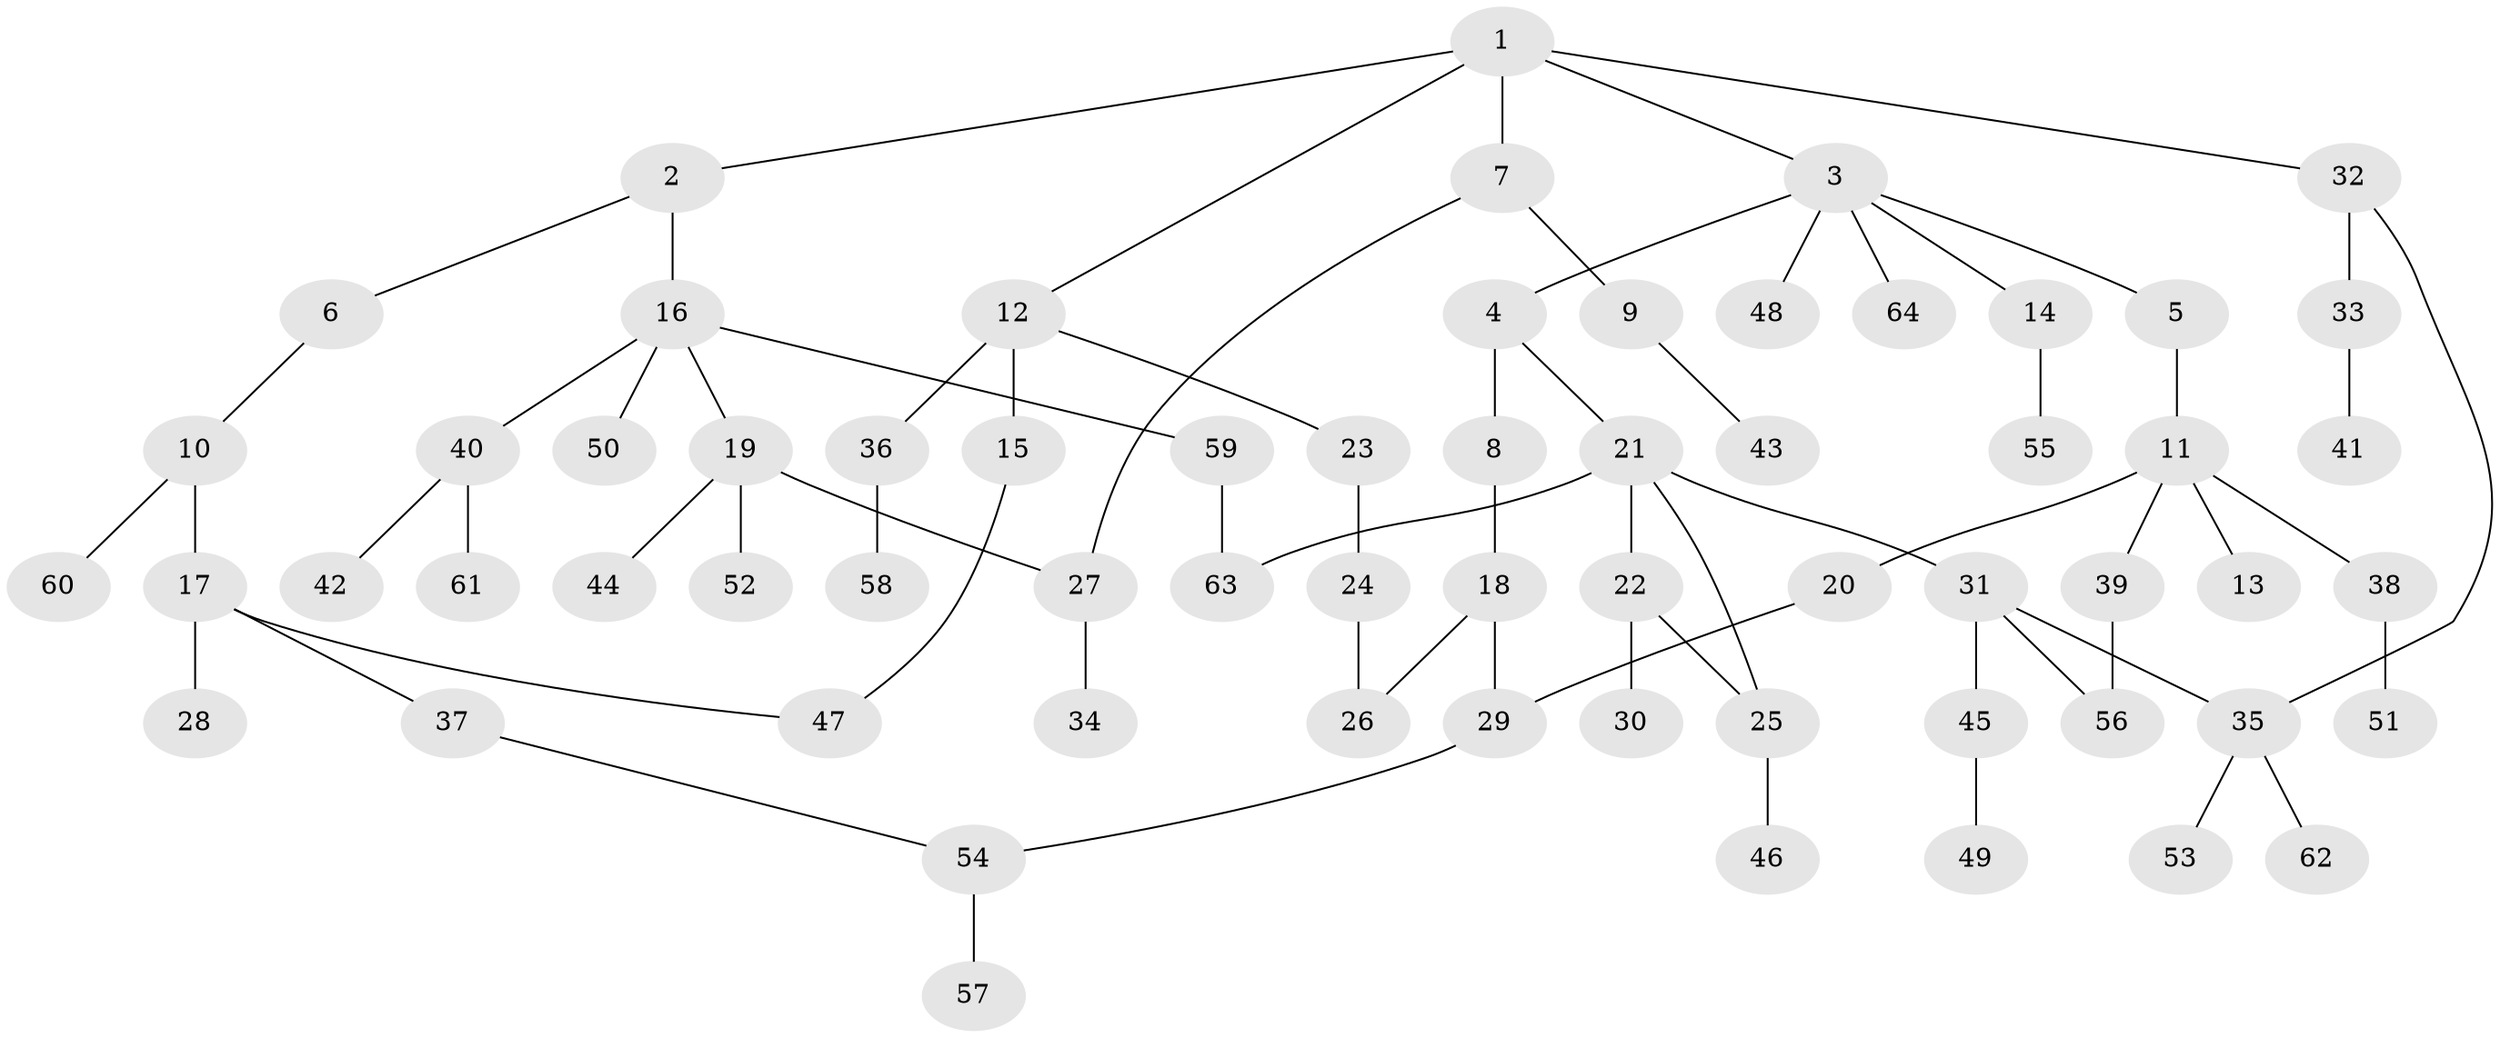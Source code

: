 // Generated by graph-tools (version 1.1) at 2025/49/03/09/25 03:49:21]
// undirected, 64 vertices, 72 edges
graph export_dot {
graph [start="1"]
  node [color=gray90,style=filled];
  1;
  2;
  3;
  4;
  5;
  6;
  7;
  8;
  9;
  10;
  11;
  12;
  13;
  14;
  15;
  16;
  17;
  18;
  19;
  20;
  21;
  22;
  23;
  24;
  25;
  26;
  27;
  28;
  29;
  30;
  31;
  32;
  33;
  34;
  35;
  36;
  37;
  38;
  39;
  40;
  41;
  42;
  43;
  44;
  45;
  46;
  47;
  48;
  49;
  50;
  51;
  52;
  53;
  54;
  55;
  56;
  57;
  58;
  59;
  60;
  61;
  62;
  63;
  64;
  1 -- 2;
  1 -- 3;
  1 -- 7;
  1 -- 12;
  1 -- 32;
  2 -- 6;
  2 -- 16;
  3 -- 4;
  3 -- 5;
  3 -- 14;
  3 -- 48;
  3 -- 64;
  4 -- 8;
  4 -- 21;
  5 -- 11;
  6 -- 10;
  7 -- 9;
  7 -- 27;
  8 -- 18;
  9 -- 43;
  10 -- 17;
  10 -- 60;
  11 -- 13;
  11 -- 20;
  11 -- 38;
  11 -- 39;
  12 -- 15;
  12 -- 23;
  12 -- 36;
  14 -- 55;
  15 -- 47;
  16 -- 19;
  16 -- 40;
  16 -- 50;
  16 -- 59;
  17 -- 28;
  17 -- 37;
  17 -- 47;
  18 -- 29;
  18 -- 26;
  19 -- 44;
  19 -- 52;
  19 -- 27;
  20 -- 29;
  21 -- 22;
  21 -- 31;
  21 -- 63;
  21 -- 25;
  22 -- 25;
  22 -- 30;
  23 -- 24;
  24 -- 26;
  25 -- 46;
  27 -- 34;
  29 -- 54;
  31 -- 45;
  31 -- 35;
  31 -- 56;
  32 -- 33;
  32 -- 35;
  33 -- 41;
  35 -- 53;
  35 -- 62;
  36 -- 58;
  37 -- 54;
  38 -- 51;
  39 -- 56;
  40 -- 42;
  40 -- 61;
  45 -- 49;
  54 -- 57;
  59 -- 63;
}
